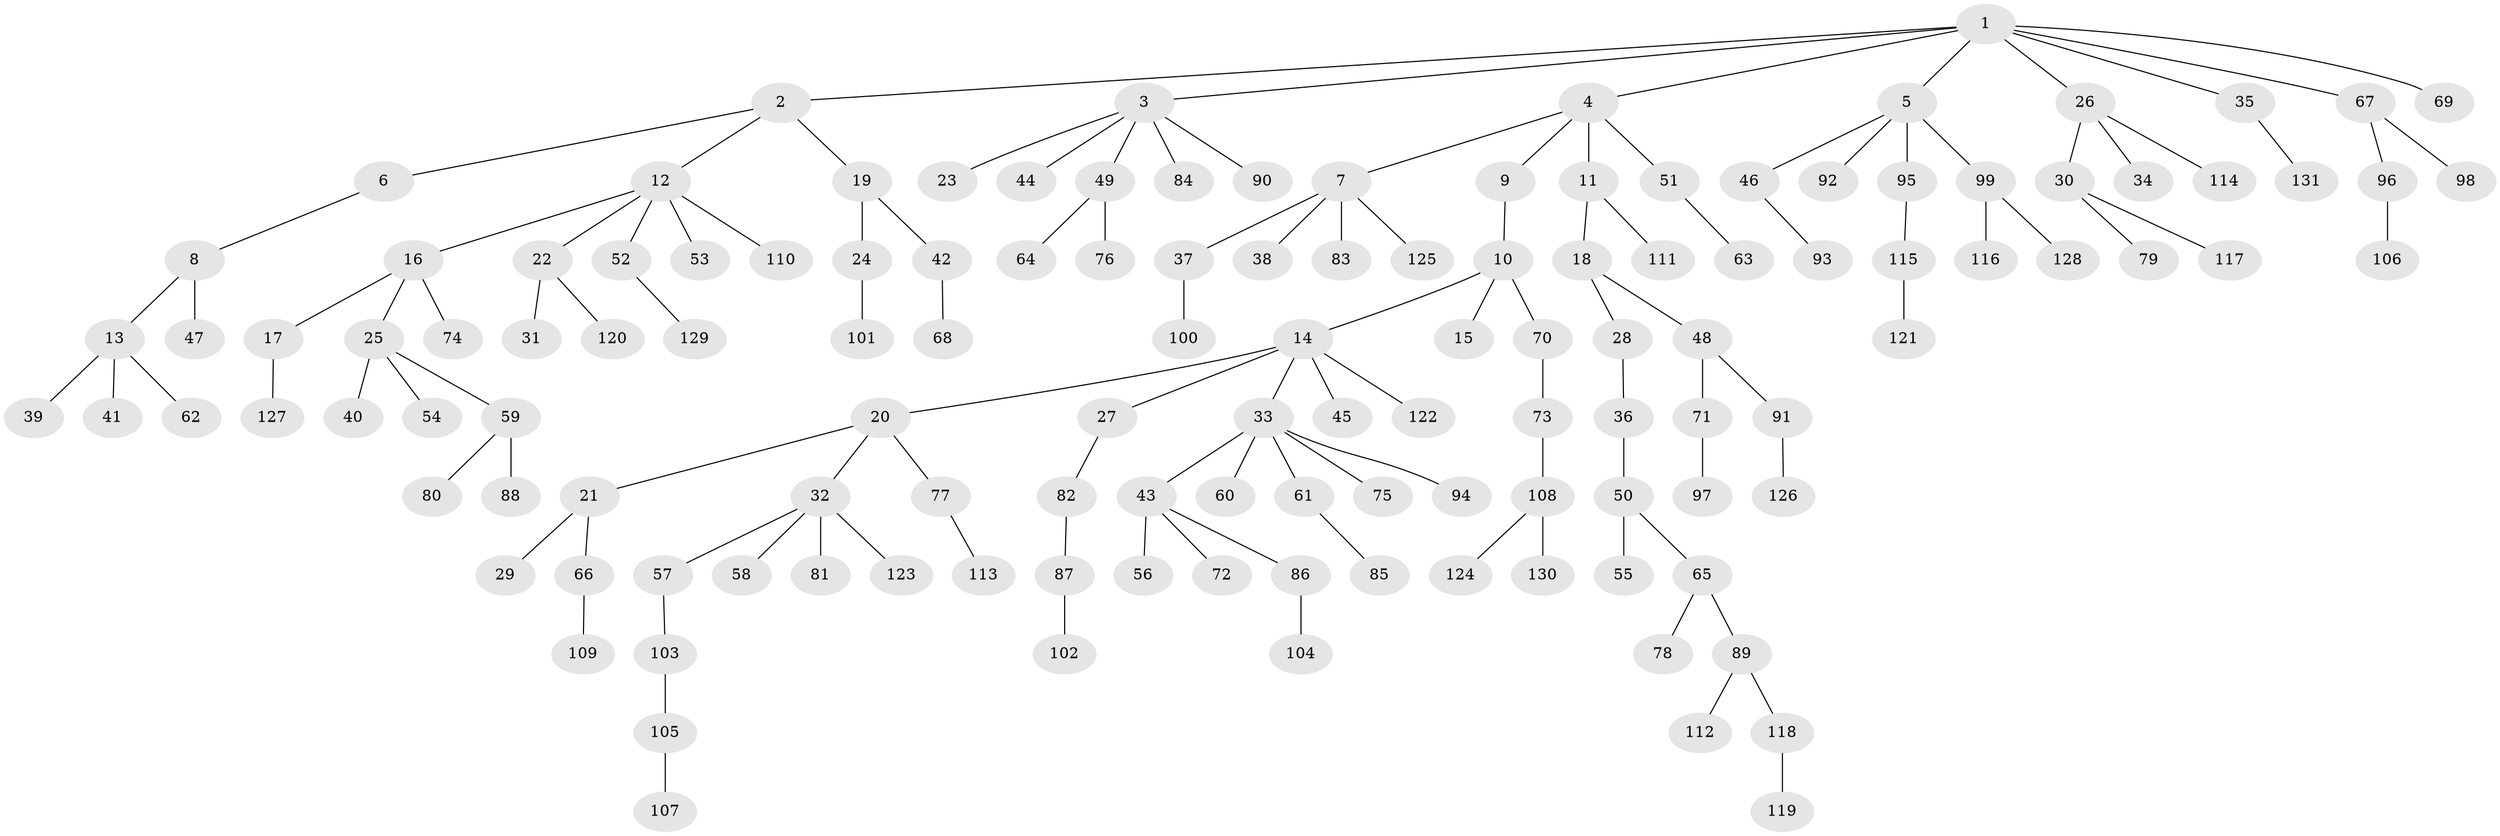 // coarse degree distribution, {1: 0.7538461538461538, 2: 0.2, 4: 0.015384615384615385, 16: 0.015384615384615385, 33: 0.015384615384615385}
// Generated by graph-tools (version 1.1) at 2025/55/03/04/25 21:55:53]
// undirected, 131 vertices, 130 edges
graph export_dot {
graph [start="1"]
  node [color=gray90,style=filled];
  1;
  2;
  3;
  4;
  5;
  6;
  7;
  8;
  9;
  10;
  11;
  12;
  13;
  14;
  15;
  16;
  17;
  18;
  19;
  20;
  21;
  22;
  23;
  24;
  25;
  26;
  27;
  28;
  29;
  30;
  31;
  32;
  33;
  34;
  35;
  36;
  37;
  38;
  39;
  40;
  41;
  42;
  43;
  44;
  45;
  46;
  47;
  48;
  49;
  50;
  51;
  52;
  53;
  54;
  55;
  56;
  57;
  58;
  59;
  60;
  61;
  62;
  63;
  64;
  65;
  66;
  67;
  68;
  69;
  70;
  71;
  72;
  73;
  74;
  75;
  76;
  77;
  78;
  79;
  80;
  81;
  82;
  83;
  84;
  85;
  86;
  87;
  88;
  89;
  90;
  91;
  92;
  93;
  94;
  95;
  96;
  97;
  98;
  99;
  100;
  101;
  102;
  103;
  104;
  105;
  106;
  107;
  108;
  109;
  110;
  111;
  112;
  113;
  114;
  115;
  116;
  117;
  118;
  119;
  120;
  121;
  122;
  123;
  124;
  125;
  126;
  127;
  128;
  129;
  130;
  131;
  1 -- 2;
  1 -- 3;
  1 -- 4;
  1 -- 5;
  1 -- 26;
  1 -- 35;
  1 -- 67;
  1 -- 69;
  2 -- 6;
  2 -- 12;
  2 -- 19;
  3 -- 23;
  3 -- 44;
  3 -- 49;
  3 -- 84;
  3 -- 90;
  4 -- 7;
  4 -- 9;
  4 -- 11;
  4 -- 51;
  5 -- 46;
  5 -- 92;
  5 -- 95;
  5 -- 99;
  6 -- 8;
  7 -- 37;
  7 -- 38;
  7 -- 83;
  7 -- 125;
  8 -- 13;
  8 -- 47;
  9 -- 10;
  10 -- 14;
  10 -- 15;
  10 -- 70;
  11 -- 18;
  11 -- 111;
  12 -- 16;
  12 -- 22;
  12 -- 52;
  12 -- 53;
  12 -- 110;
  13 -- 39;
  13 -- 41;
  13 -- 62;
  14 -- 20;
  14 -- 27;
  14 -- 33;
  14 -- 45;
  14 -- 122;
  16 -- 17;
  16 -- 25;
  16 -- 74;
  17 -- 127;
  18 -- 28;
  18 -- 48;
  19 -- 24;
  19 -- 42;
  20 -- 21;
  20 -- 32;
  20 -- 77;
  21 -- 29;
  21 -- 66;
  22 -- 31;
  22 -- 120;
  24 -- 101;
  25 -- 40;
  25 -- 54;
  25 -- 59;
  26 -- 30;
  26 -- 34;
  26 -- 114;
  27 -- 82;
  28 -- 36;
  30 -- 79;
  30 -- 117;
  32 -- 57;
  32 -- 58;
  32 -- 81;
  32 -- 123;
  33 -- 43;
  33 -- 60;
  33 -- 61;
  33 -- 75;
  33 -- 94;
  35 -- 131;
  36 -- 50;
  37 -- 100;
  42 -- 68;
  43 -- 56;
  43 -- 72;
  43 -- 86;
  46 -- 93;
  48 -- 71;
  48 -- 91;
  49 -- 64;
  49 -- 76;
  50 -- 55;
  50 -- 65;
  51 -- 63;
  52 -- 129;
  57 -- 103;
  59 -- 80;
  59 -- 88;
  61 -- 85;
  65 -- 78;
  65 -- 89;
  66 -- 109;
  67 -- 96;
  67 -- 98;
  70 -- 73;
  71 -- 97;
  73 -- 108;
  77 -- 113;
  82 -- 87;
  86 -- 104;
  87 -- 102;
  89 -- 112;
  89 -- 118;
  91 -- 126;
  95 -- 115;
  96 -- 106;
  99 -- 116;
  99 -- 128;
  103 -- 105;
  105 -- 107;
  108 -- 124;
  108 -- 130;
  115 -- 121;
  118 -- 119;
}
